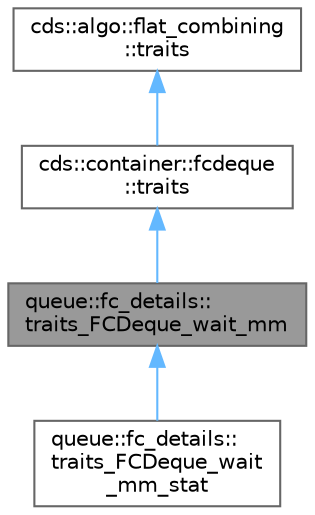 digraph "queue::fc_details::traits_FCDeque_wait_mm"
{
 // LATEX_PDF_SIZE
  bgcolor="transparent";
  edge [fontname=Helvetica,fontsize=10,labelfontname=Helvetica,labelfontsize=10];
  node [fontname=Helvetica,fontsize=10,shape=box,height=0.2,width=0.4];
  Node1 [id="Node000001",label="queue::fc_details::\ltraits_FCDeque_wait_mm",height=0.2,width=0.4,color="gray40", fillcolor="grey60", style="filled", fontcolor="black",tooltip=" "];
  Node2 -> Node1 [id="edge4_Node000001_Node000002",dir="back",color="steelblue1",style="solid",tooltip=" "];
  Node2 [id="Node000002",label="cds::container::fcdeque\l::traits",height=0.2,width=0.4,color="gray40", fillcolor="white", style="filled",URL="$structcds_1_1container_1_1fcdeque_1_1traits.html",tooltip="FCDeque type traits"];
  Node3 -> Node2 [id="edge5_Node000002_Node000003",dir="back",color="steelblue1",style="solid",tooltip=" "];
  Node3 [id="Node000003",label="cds::algo::flat_combining\l::traits",height=0.2,width=0.4,color="gray40", fillcolor="white", style="filled",URL="$structcds_1_1algo_1_1flat__combining_1_1traits.html",tooltip="Type traits of kernel class"];
  Node1 -> Node4 [id="edge6_Node000001_Node000004",dir="back",color="steelblue1",style="solid",tooltip=" "];
  Node4 [id="Node000004",label="queue::fc_details::\ltraits_FCDeque_wait\l_mm_stat",height=0.2,width=0.4,color="gray40", fillcolor="white", style="filled",URL="$structqueue_1_1fc__details_1_1traits___f_c_deque__wait__mm__stat.html",tooltip=" "];
}
